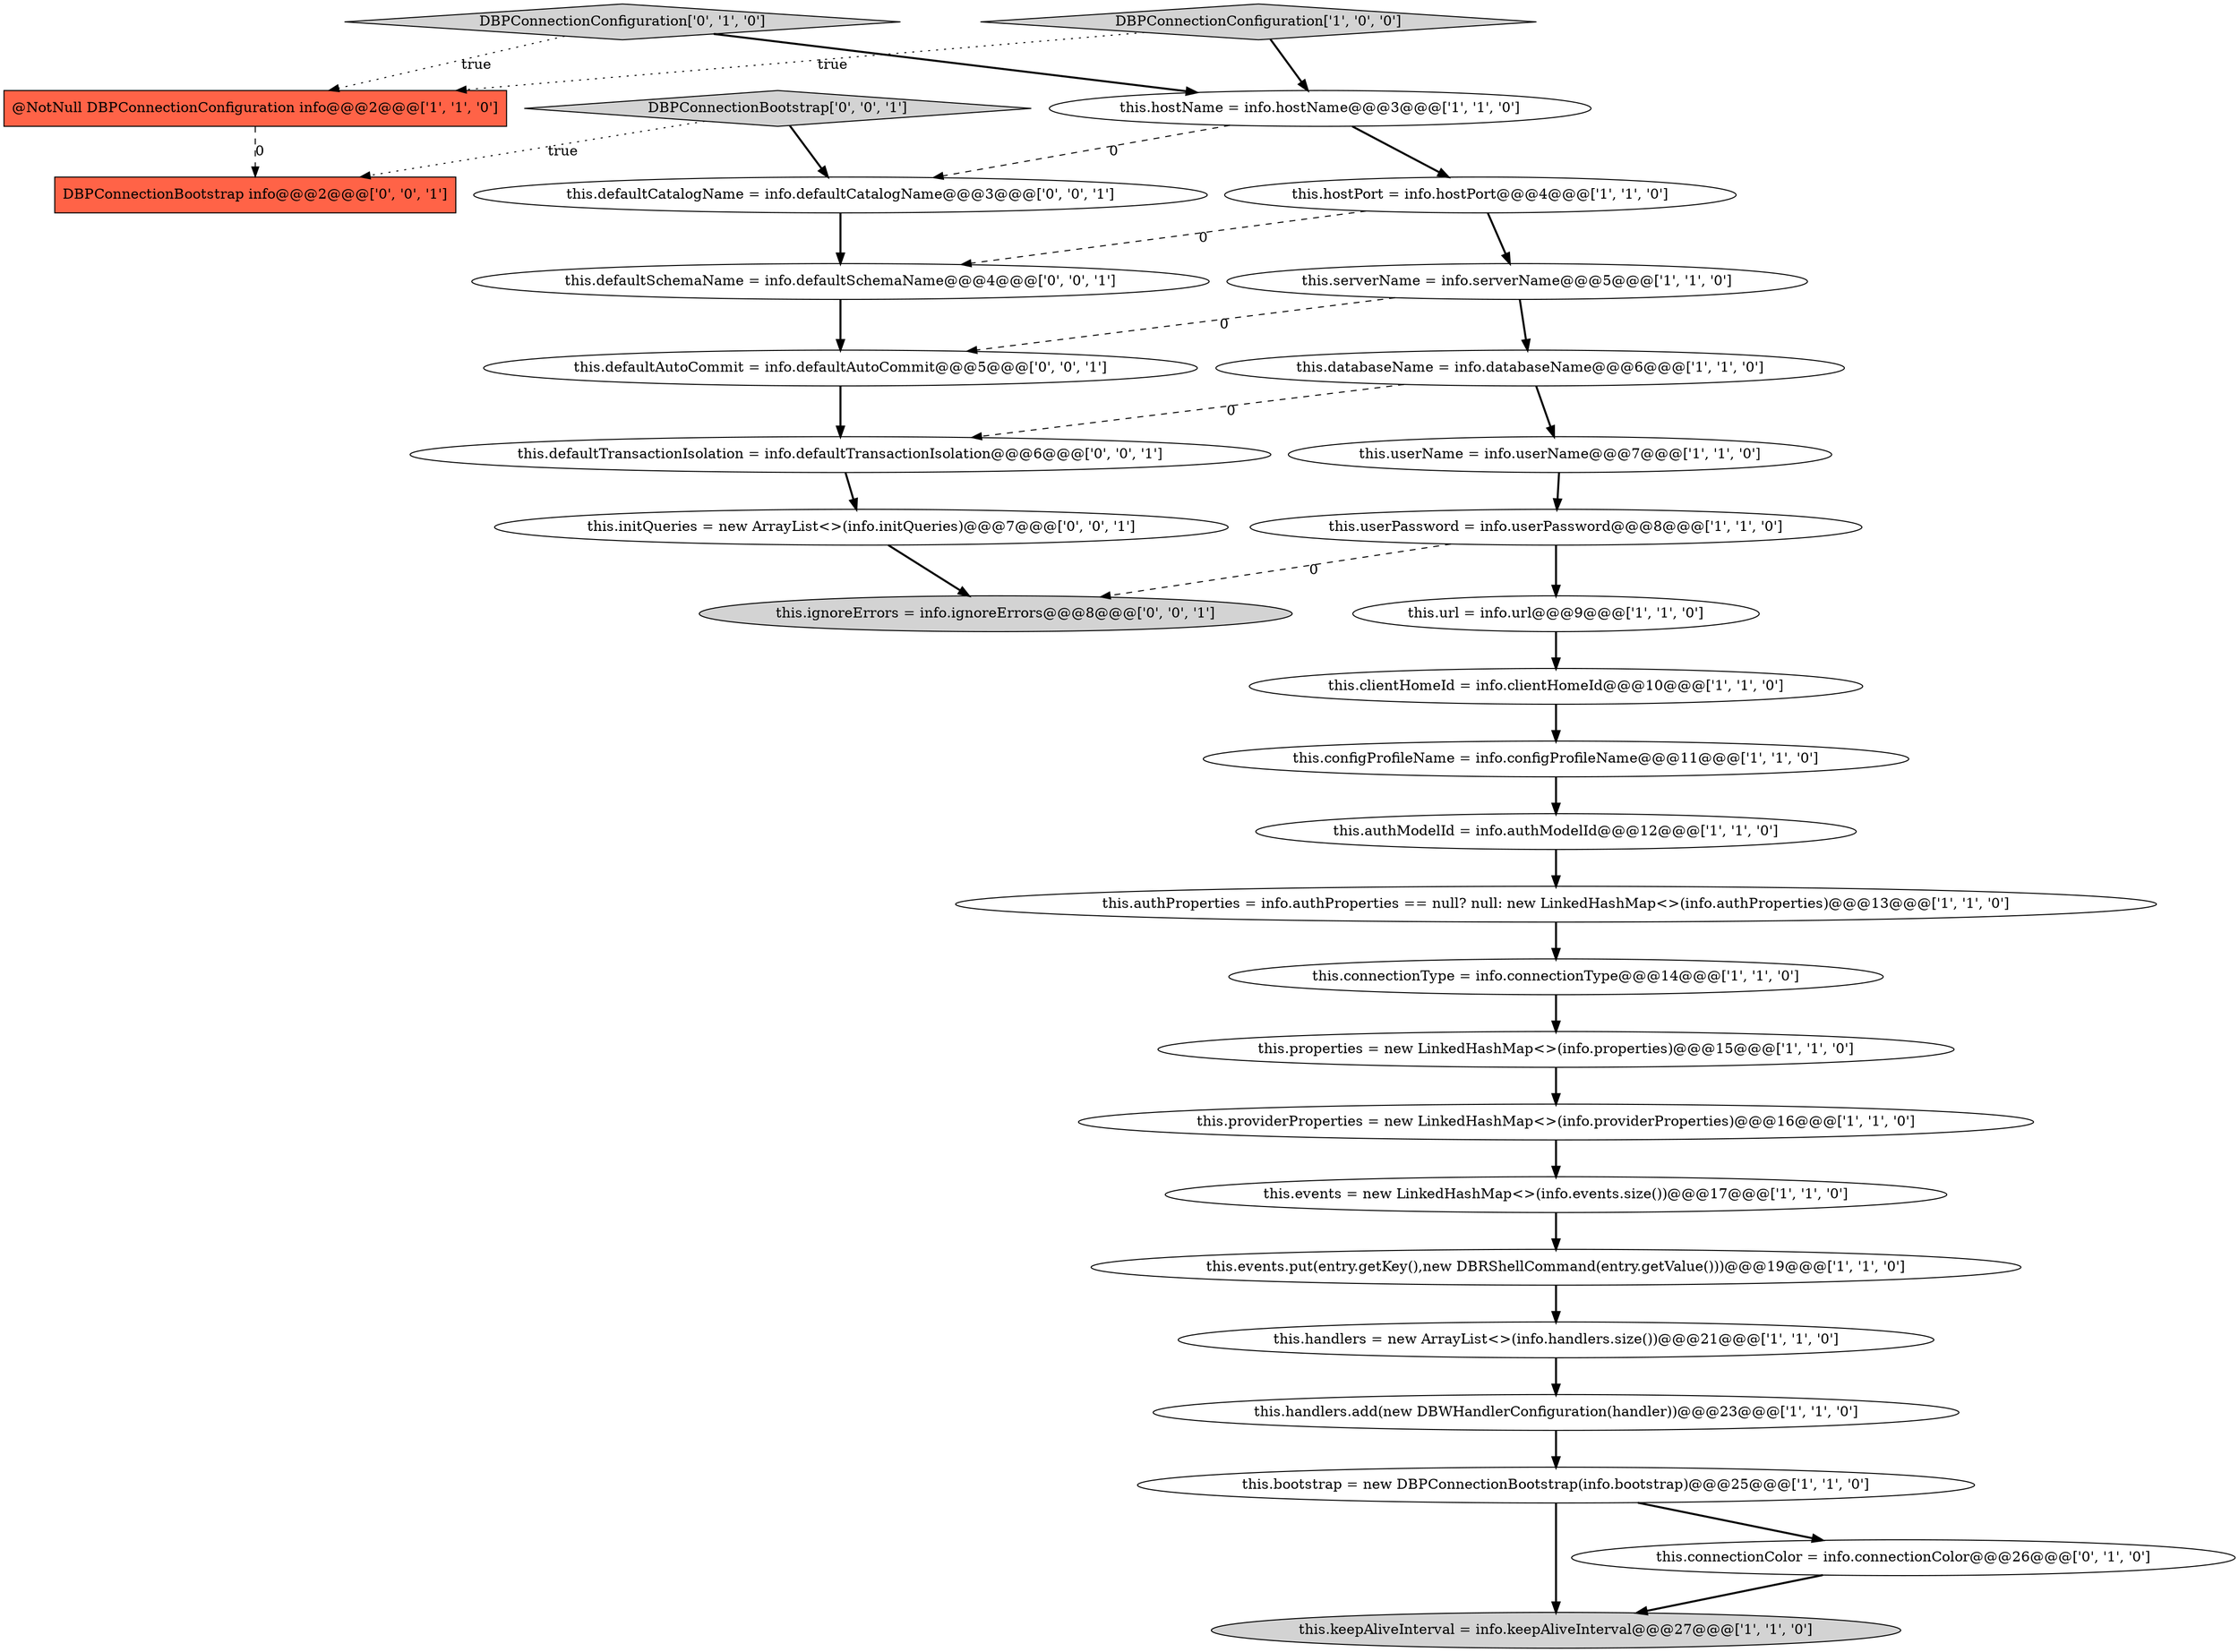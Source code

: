 digraph {
12 [style = filled, label = "this.providerProperties = new LinkedHashMap<>(info.providerProperties)@@@16@@@['1', '1', '0']", fillcolor = white, shape = ellipse image = "AAA0AAABBB1BBB"];
9 [style = filled, label = "this.databaseName = info.databaseName@@@6@@@['1', '1', '0']", fillcolor = white, shape = ellipse image = "AAA0AAABBB1BBB"];
25 [style = filled, label = "this.defaultTransactionIsolation = info.defaultTransactionIsolation@@@6@@@['0', '0', '1']", fillcolor = white, shape = ellipse image = "AAA0AAABBB3BBB"];
8 [style = filled, label = "this.connectionType = info.connectionType@@@14@@@['1', '1', '0']", fillcolor = white, shape = ellipse image = "AAA0AAABBB1BBB"];
28 [style = filled, label = "DBPConnectionBootstrap['0', '0', '1']", fillcolor = lightgray, shape = diamond image = "AAA0AAABBB3BBB"];
23 [style = filled, label = "DBPConnectionConfiguration['0', '1', '0']", fillcolor = lightgray, shape = diamond image = "AAA0AAABBB2BBB"];
6 [style = filled, label = "this.serverName = info.serverName@@@5@@@['1', '1', '0']", fillcolor = white, shape = ellipse image = "AAA0AAABBB1BBB"];
10 [style = filled, label = "this.url = info.url@@@9@@@['1', '1', '0']", fillcolor = white, shape = ellipse image = "AAA0AAABBB1BBB"];
17 [style = filled, label = "this.clientHomeId = info.clientHomeId@@@10@@@['1', '1', '0']", fillcolor = white, shape = ellipse image = "AAA0AAABBB1BBB"];
18 [style = filled, label = "this.hostName = info.hostName@@@3@@@['1', '1', '0']", fillcolor = white, shape = ellipse image = "AAA0AAABBB1BBB"];
27 [style = filled, label = "this.defaultSchemaName = info.defaultSchemaName@@@4@@@['0', '0', '1']", fillcolor = white, shape = ellipse image = "AAA0AAABBB3BBB"];
24 [style = filled, label = "this.ignoreErrors = info.ignoreErrors@@@8@@@['0', '0', '1']", fillcolor = lightgray, shape = ellipse image = "AAA0AAABBB3BBB"];
13 [style = filled, label = "this.keepAliveInterval = info.keepAliveInterval@@@27@@@['1', '1', '0']", fillcolor = lightgray, shape = ellipse image = "AAA0AAABBB1BBB"];
19 [style = filled, label = "this.bootstrap = new DBPConnectionBootstrap(info.bootstrap)@@@25@@@['1', '1', '0']", fillcolor = white, shape = ellipse image = "AAA0AAABBB1BBB"];
0 [style = filled, label = "this.authModelId = info.authModelId@@@12@@@['1', '1', '0']", fillcolor = white, shape = ellipse image = "AAA0AAABBB1BBB"];
1 [style = filled, label = "this.events = new LinkedHashMap<>(info.events.size())@@@17@@@['1', '1', '0']", fillcolor = white, shape = ellipse image = "AAA0AAABBB1BBB"];
3 [style = filled, label = "this.handlers = new ArrayList<>(info.handlers.size())@@@21@@@['1', '1', '0']", fillcolor = white, shape = ellipse image = "AAA0AAABBB1BBB"];
21 [style = filled, label = "this.configProfileName = info.configProfileName@@@11@@@['1', '1', '0']", fillcolor = white, shape = ellipse image = "AAA0AAABBB1BBB"];
15 [style = filled, label = "this.events.put(entry.getKey(),new DBRShellCommand(entry.getValue()))@@@19@@@['1', '1', '0']", fillcolor = white, shape = ellipse image = "AAA0AAABBB1BBB"];
22 [style = filled, label = "this.connectionColor = info.connectionColor@@@26@@@['0', '1', '0']", fillcolor = white, shape = ellipse image = "AAA1AAABBB2BBB"];
5 [style = filled, label = "this.hostPort = info.hostPort@@@4@@@['1', '1', '0']", fillcolor = white, shape = ellipse image = "AAA0AAABBB1BBB"];
26 [style = filled, label = "DBPConnectionBootstrap info@@@2@@@['0', '0', '1']", fillcolor = tomato, shape = box image = "AAA0AAABBB3BBB"];
29 [style = filled, label = "this.defaultCatalogName = info.defaultCatalogName@@@3@@@['0', '0', '1']", fillcolor = white, shape = ellipse image = "AAA0AAABBB3BBB"];
16 [style = filled, label = "this.userName = info.userName@@@7@@@['1', '1', '0']", fillcolor = white, shape = ellipse image = "AAA0AAABBB1BBB"];
11 [style = filled, label = "this.authProperties = info.authProperties == null? null: new LinkedHashMap<>(info.authProperties)@@@13@@@['1', '1', '0']", fillcolor = white, shape = ellipse image = "AAA0AAABBB1BBB"];
31 [style = filled, label = "this.initQueries = new ArrayList<>(info.initQueries)@@@7@@@['0', '0', '1']", fillcolor = white, shape = ellipse image = "AAA0AAABBB3BBB"];
2 [style = filled, label = "@NotNull DBPConnectionConfiguration info@@@2@@@['1', '1', '0']", fillcolor = tomato, shape = box image = "AAA0AAABBB1BBB"];
4 [style = filled, label = "DBPConnectionConfiguration['1', '0', '0']", fillcolor = lightgray, shape = diamond image = "AAA0AAABBB1BBB"];
20 [style = filled, label = "this.handlers.add(new DBWHandlerConfiguration(handler))@@@23@@@['1', '1', '0']", fillcolor = white, shape = ellipse image = "AAA0AAABBB1BBB"];
7 [style = filled, label = "this.userPassword = info.userPassword@@@8@@@['1', '1', '0']", fillcolor = white, shape = ellipse image = "AAA0AAABBB1BBB"];
30 [style = filled, label = "this.defaultAutoCommit = info.defaultAutoCommit@@@5@@@['0', '0', '1']", fillcolor = white, shape = ellipse image = "AAA0AAABBB3BBB"];
14 [style = filled, label = "this.properties = new LinkedHashMap<>(info.properties)@@@15@@@['1', '1', '0']", fillcolor = white, shape = ellipse image = "AAA0AAABBB1BBB"];
8->14 [style = bold, label=""];
29->27 [style = bold, label=""];
6->30 [style = dashed, label="0"];
7->24 [style = dashed, label="0"];
28->26 [style = dotted, label="true"];
10->17 [style = bold, label=""];
17->21 [style = bold, label=""];
7->10 [style = bold, label=""];
2->26 [style = dashed, label="0"];
9->16 [style = bold, label=""];
23->2 [style = dotted, label="true"];
18->5 [style = bold, label=""];
12->1 [style = bold, label=""];
19->22 [style = bold, label=""];
14->12 [style = bold, label=""];
5->27 [style = dashed, label="0"];
30->25 [style = bold, label=""];
0->11 [style = bold, label=""];
3->20 [style = bold, label=""];
19->13 [style = bold, label=""];
20->19 [style = bold, label=""];
6->9 [style = bold, label=""];
9->25 [style = dashed, label="0"];
11->8 [style = bold, label=""];
27->30 [style = bold, label=""];
1->15 [style = bold, label=""];
15->3 [style = bold, label=""];
23->18 [style = bold, label=""];
25->31 [style = bold, label=""];
16->7 [style = bold, label=""];
28->29 [style = bold, label=""];
31->24 [style = bold, label=""];
21->0 [style = bold, label=""];
18->29 [style = dashed, label="0"];
22->13 [style = bold, label=""];
5->6 [style = bold, label=""];
4->18 [style = bold, label=""];
4->2 [style = dotted, label="true"];
}
